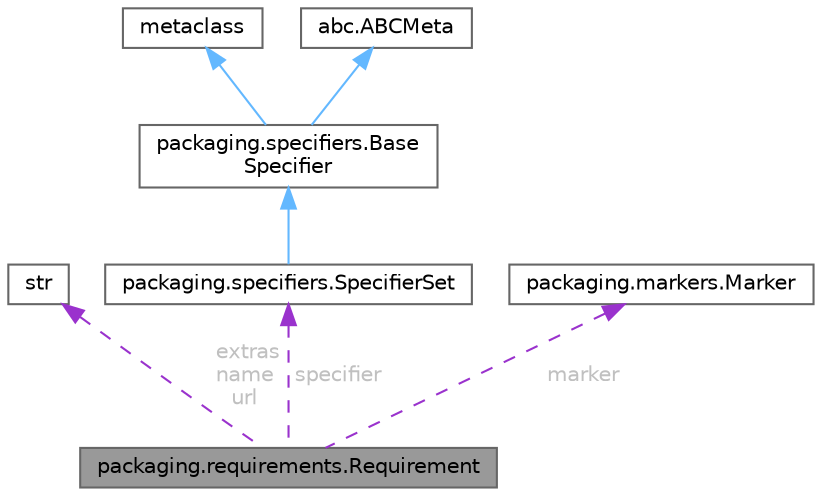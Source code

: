 digraph "packaging.requirements.Requirement"
{
 // LATEX_PDF_SIZE
  bgcolor="transparent";
  edge [fontname=Helvetica,fontsize=10,labelfontname=Helvetica,labelfontsize=10];
  node [fontname=Helvetica,fontsize=10,shape=box,height=0.2,width=0.4];
  Node1 [id="Node000001",label="packaging.requirements.Requirement",height=0.2,width=0.4,color="gray40", fillcolor="grey60", style="filled", fontcolor="black",tooltip=" "];
  Node2 -> Node1 [id="edge1_Node000001_Node000002",dir="back",color="darkorchid3",style="dashed",tooltip=" ",label=" extras\nname\nurl",fontcolor="grey" ];
  Node2 [id="Node000002",label="str",height=0.2,width=0.4,color="gray40", fillcolor="white", style="filled",tooltip=" "];
  Node3 -> Node1 [id="edge2_Node000001_Node000003",dir="back",color="darkorchid3",style="dashed",tooltip=" ",label=" specifier",fontcolor="grey" ];
  Node3 [id="Node000003",label="packaging.specifiers.SpecifierSet",height=0.2,width=0.4,color="gray40", fillcolor="white", style="filled",URL="$classpackaging_1_1specifiers_1_1_specifier_set.html",tooltip=" "];
  Node4 -> Node3 [id="edge3_Node000003_Node000004",dir="back",color="steelblue1",style="solid",tooltip=" "];
  Node4 [id="Node000004",label="packaging.specifiers.Base\lSpecifier",height=0.2,width=0.4,color="gray40", fillcolor="white", style="filled",URL="$classpackaging_1_1specifiers_1_1_base_specifier.html",tooltip=" "];
  Node5 -> Node4 [id="edge4_Node000004_Node000005",dir="back",color="steelblue1",style="solid",tooltip=" "];
  Node5 [id="Node000005",label="metaclass",height=0.2,width=0.4,color="gray40", fillcolor="white", style="filled",tooltip=" "];
  Node6 -> Node4 [id="edge5_Node000004_Node000006",dir="back",color="steelblue1",style="solid",tooltip=" "];
  Node6 [id="Node000006",label="abc.ABCMeta",height=0.2,width=0.4,color="gray40", fillcolor="white", style="filled",tooltip=" "];
  Node7 -> Node1 [id="edge6_Node000001_Node000007",dir="back",color="darkorchid3",style="dashed",tooltip=" ",label=" marker",fontcolor="grey" ];
  Node7 [id="Node000007",label="packaging.markers.Marker",height=0.2,width=0.4,color="gray40", fillcolor="white", style="filled",URL="$classpackaging_1_1markers_1_1_marker.html",tooltip=" "];
}

